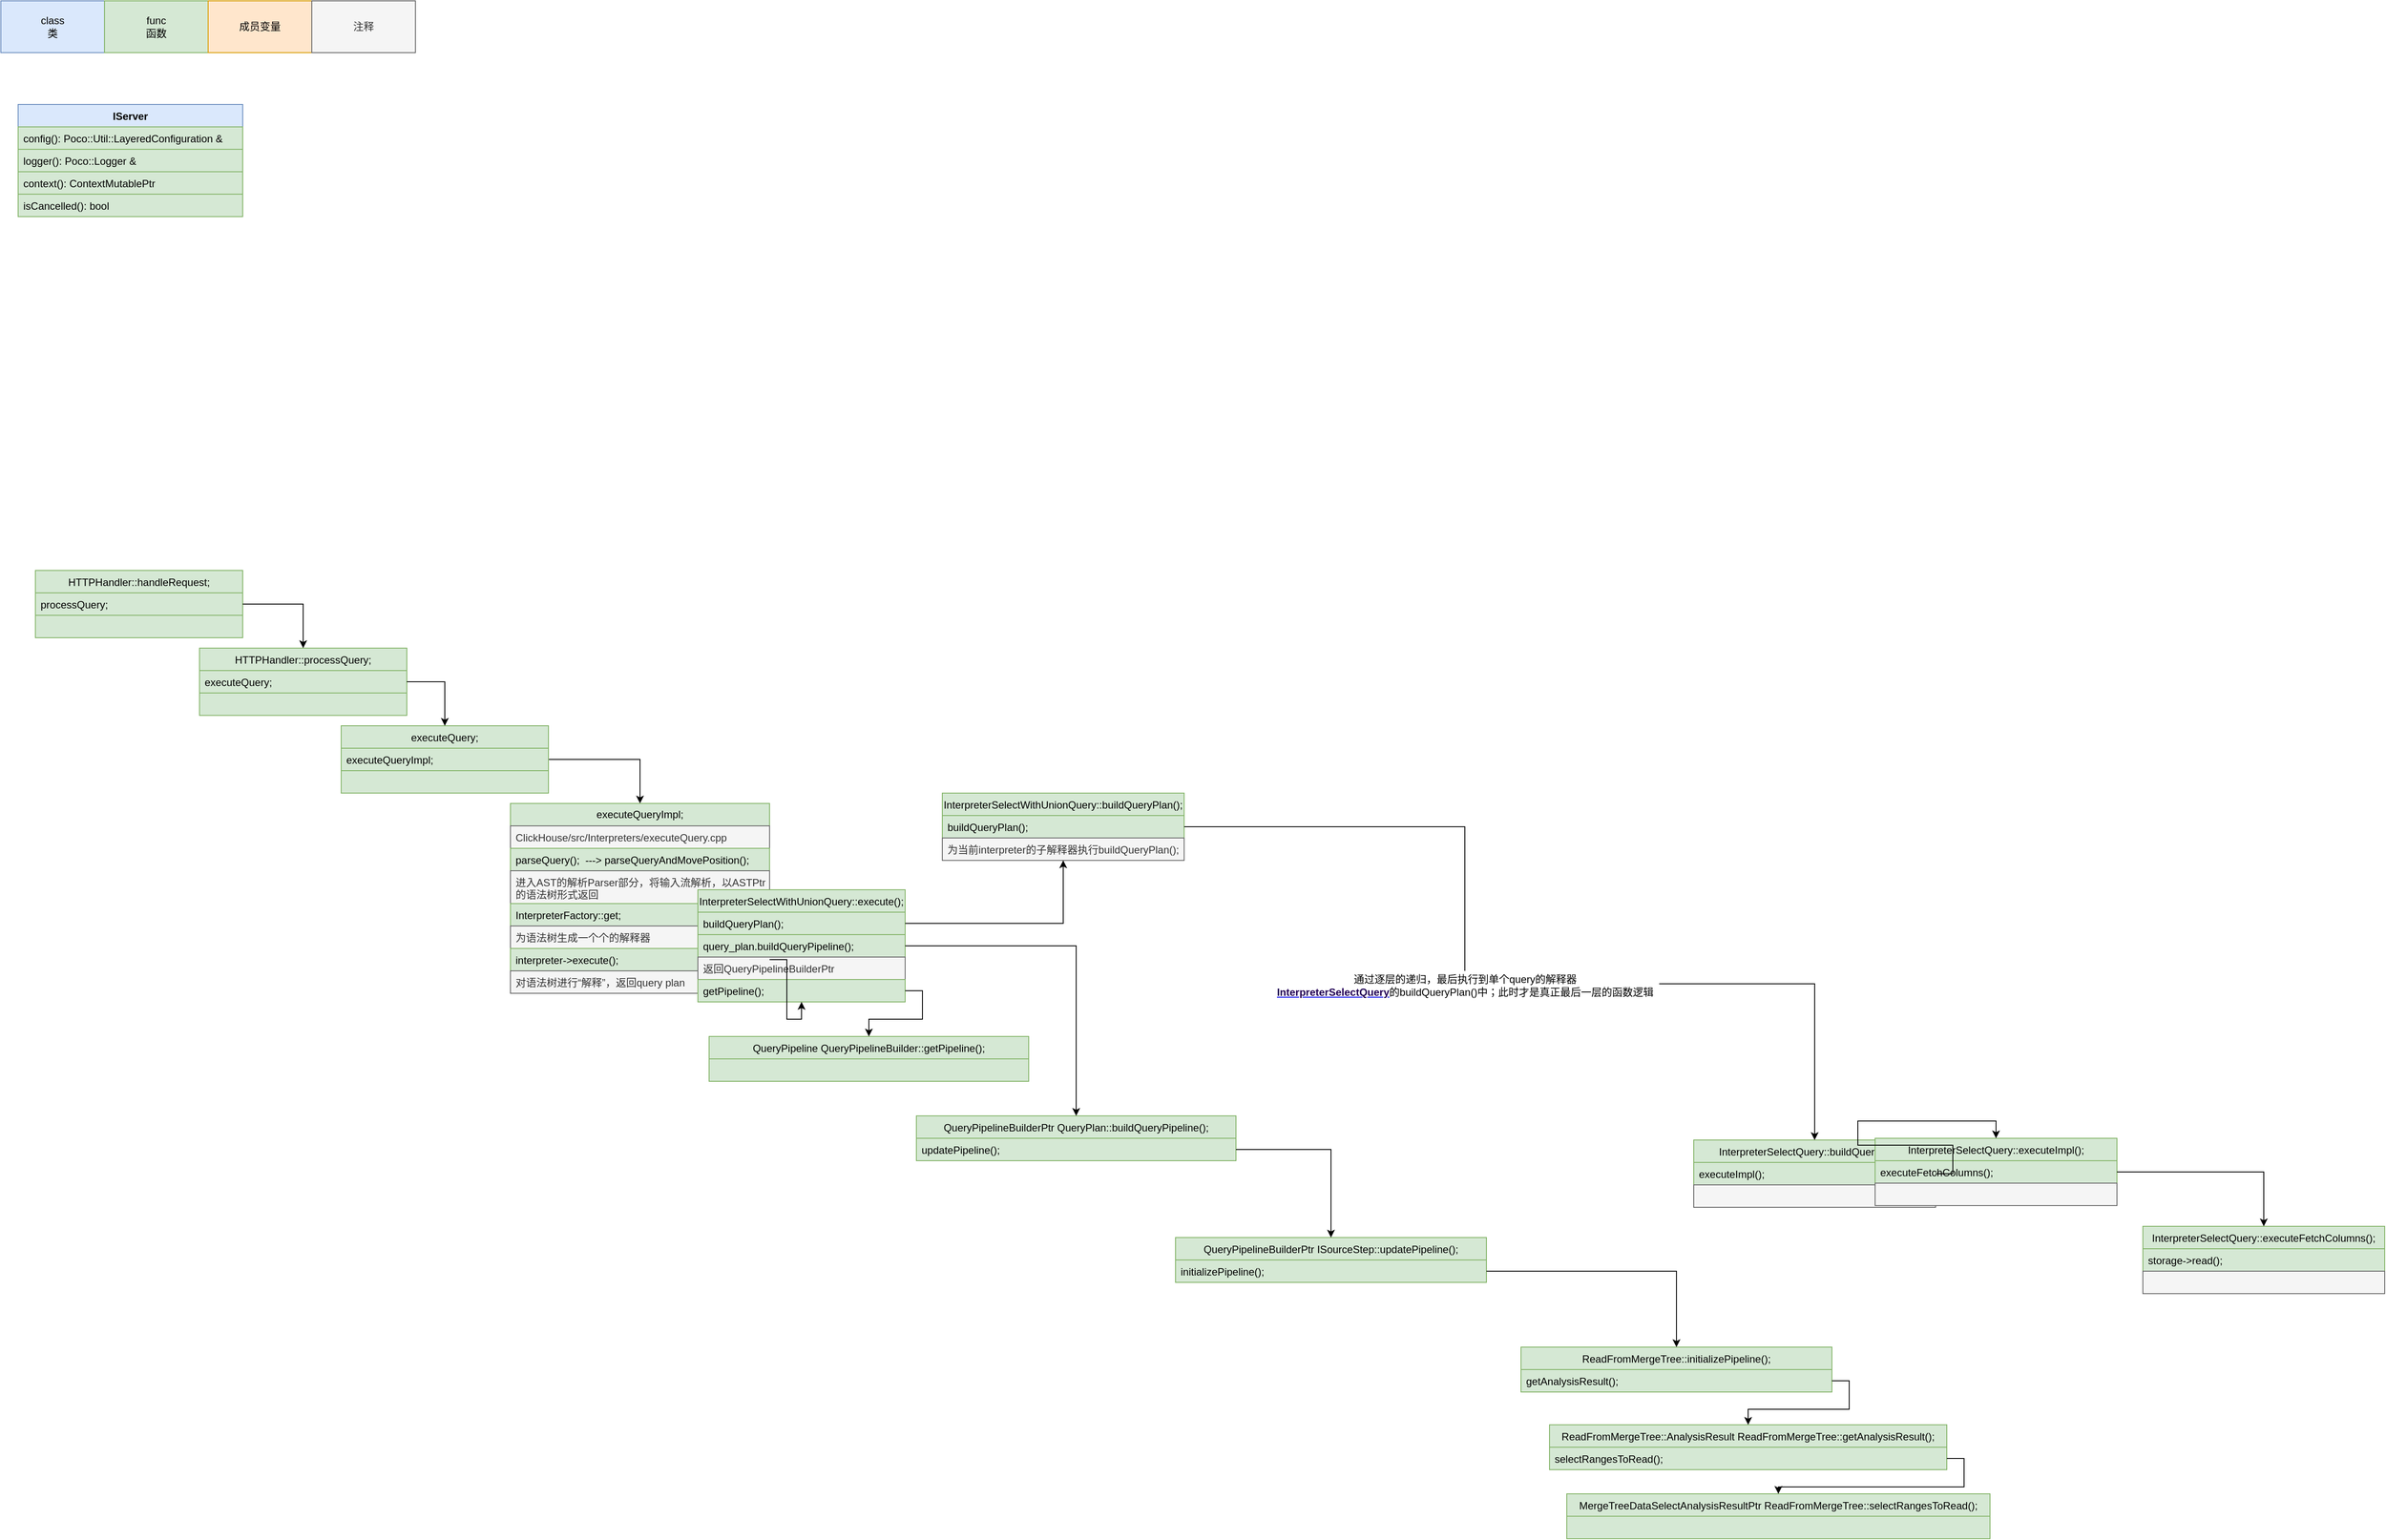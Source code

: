 <mxfile version="17.5.0" type="github">
  <diagram id="vCki3dOkEp2F7D4lTSnL" name="Page-1">
    <mxGraphModel dx="489" dy="446" grid="1" gridSize="10" guides="1" tooltips="1" connect="1" arrows="1" fold="1" page="1" pageScale="1" pageWidth="827" pageHeight="1169" math="0" shadow="0">
      <root>
        <mxCell id="0" />
        <mxCell id="1" parent="0" />
        <mxCell id="8Q8Z8_BPeuD27RYTu2Bx-2" value="class&lt;br&gt;类" style="rounded=0;whiteSpace=wrap;html=1;fillColor=#dae8fc;strokeColor=#6c8ebf;" parent="1" vertex="1">
          <mxGeometry x="20" y="20" width="120" height="60" as="geometry" />
        </mxCell>
        <mxCell id="8Q8Z8_BPeuD27RYTu2Bx-3" value="func&lt;br&gt;函数" style="rounded=0;whiteSpace=wrap;html=1;fillColor=#d5e8d4;strokeColor=#82b366;" parent="1" vertex="1">
          <mxGeometry x="140" y="20" width="120" height="60" as="geometry" />
        </mxCell>
        <mxCell id="8Q8Z8_BPeuD27RYTu2Bx-4" value="成员变量" style="rounded=0;whiteSpace=wrap;html=1;fillColor=#ffe6cc;strokeColor=#d79b00;" parent="1" vertex="1">
          <mxGeometry x="260" y="20" width="120" height="60" as="geometry" />
        </mxCell>
        <mxCell id="8Q8Z8_BPeuD27RYTu2Bx-6" value="IServer" style="swimlane;fontStyle=1;align=center;verticalAlign=top;childLayout=stackLayout;horizontal=1;startSize=26;horizontalStack=0;resizeParent=1;resizeParentMax=0;resizeLast=0;collapsible=1;marginBottom=0;fillColor=#dae8fc;strokeColor=#6c8ebf;" parent="1" vertex="1">
          <mxGeometry x="40" y="140" width="260" height="130" as="geometry">
            <mxRectangle x="30" y="170" width="70" height="26" as="alternateBounds" />
          </mxGeometry>
        </mxCell>
        <mxCell id="8Q8Z8_BPeuD27RYTu2Bx-7" value="config(): Poco::Util::LayeredConfiguration &amp;" style="text;strokeColor=#82b366;fillColor=#d5e8d4;align=left;verticalAlign=top;spacingLeft=4;spacingRight=4;overflow=hidden;rotatable=0;points=[[0,0.5],[1,0.5]];portConstraint=eastwest;" parent="8Q8Z8_BPeuD27RYTu2Bx-6" vertex="1">
          <mxGeometry y="26" width="260" height="26" as="geometry" />
        </mxCell>
        <mxCell id="8Q8Z8_BPeuD27RYTu2Bx-9" value="logger(): Poco::Logger &amp;" style="text;strokeColor=#82b366;fillColor=#d5e8d4;align=left;verticalAlign=top;spacingLeft=4;spacingRight=4;overflow=hidden;rotatable=0;points=[[0,0.5],[1,0.5]];portConstraint=eastwest;" parent="8Q8Z8_BPeuD27RYTu2Bx-6" vertex="1">
          <mxGeometry y="52" width="260" height="26" as="geometry" />
        </mxCell>
        <mxCell id="8Q8Z8_BPeuD27RYTu2Bx-19" value="context(): ContextMutablePtr&#xa;" style="text;strokeColor=#82b366;fillColor=#d5e8d4;align=left;verticalAlign=top;spacingLeft=4;spacingRight=4;overflow=hidden;rotatable=0;points=[[0,0.5],[1,0.5]];portConstraint=eastwest;" parent="8Q8Z8_BPeuD27RYTu2Bx-6" vertex="1">
          <mxGeometry y="78" width="260" height="26" as="geometry" />
        </mxCell>
        <mxCell id="8Q8Z8_BPeuD27RYTu2Bx-25" value="isCancelled(): bool" style="text;strokeColor=#82b366;fillColor=#d5e8d4;align=left;verticalAlign=top;spacingLeft=4;spacingRight=4;overflow=hidden;rotatable=0;points=[[0,0.5],[1,0.5]];portConstraint=eastwest;" parent="8Q8Z8_BPeuD27RYTu2Bx-6" vertex="1">
          <mxGeometry y="104" width="260" height="26" as="geometry" />
        </mxCell>
        <mxCell id="mzuSB-t-ZsfAMugbphQK-1" value="注释" style="rounded=0;whiteSpace=wrap;html=1;fillColor=#f5f5f5;fontColor=#333333;strokeColor=#666666;" vertex="1" parent="1">
          <mxGeometry x="380" y="20" width="120" height="60" as="geometry" />
        </mxCell>
        <mxCell id="mzuSB-t-ZsfAMugbphQK-2" value="HTTPHandler::handleRequest;" style="swimlane;fontStyle=0;childLayout=stackLayout;horizontal=1;startSize=26;fillColor=#d5e8d4;horizontalStack=0;resizeParent=1;resizeParentMax=0;resizeLast=0;collapsible=1;marginBottom=0;strokeColor=#82b366;" vertex="1" parent="1">
          <mxGeometry x="60" y="680" width="240" height="78" as="geometry" />
        </mxCell>
        <mxCell id="mzuSB-t-ZsfAMugbphQK-3" value="processQuery;" style="text;strokeColor=#82b366;fillColor=#d5e8d4;align=left;verticalAlign=top;spacingLeft=4;spacingRight=4;overflow=hidden;rotatable=0;points=[[0,0.5],[1,0.5]];portConstraint=eastwest;" vertex="1" parent="mzuSB-t-ZsfAMugbphQK-2">
          <mxGeometry y="26" width="240" height="26" as="geometry" />
        </mxCell>
        <mxCell id="mzuSB-t-ZsfAMugbphQK-4" value="" style="text;strokeColor=#82b366;fillColor=#d5e8d4;align=left;verticalAlign=top;spacingLeft=4;spacingRight=4;overflow=hidden;rotatable=0;points=[[0,0.5],[1,0.5]];portConstraint=eastwest;" vertex="1" parent="mzuSB-t-ZsfAMugbphQK-2">
          <mxGeometry y="52" width="240" height="26" as="geometry" />
        </mxCell>
        <mxCell id="mzuSB-t-ZsfAMugbphQK-5" value="HTTPHandler::processQuery;" style="swimlane;fontStyle=0;childLayout=stackLayout;horizontal=1;startSize=26;fillColor=#d5e8d4;horizontalStack=0;resizeParent=1;resizeParentMax=0;resizeLast=0;collapsible=1;marginBottom=0;strokeColor=#82b366;" vertex="1" parent="1">
          <mxGeometry x="250" y="770" width="240" height="78" as="geometry" />
        </mxCell>
        <mxCell id="mzuSB-t-ZsfAMugbphQK-6" value="executeQuery;" style="text;strokeColor=#82b366;fillColor=#d5e8d4;align=left;verticalAlign=top;spacingLeft=4;spacingRight=4;overflow=hidden;rotatable=0;points=[[0,0.5],[1,0.5]];portConstraint=eastwest;" vertex="1" parent="mzuSB-t-ZsfAMugbphQK-5">
          <mxGeometry y="26" width="240" height="26" as="geometry" />
        </mxCell>
        <mxCell id="mzuSB-t-ZsfAMugbphQK-7" value="" style="text;strokeColor=#82b366;fillColor=#d5e8d4;align=left;verticalAlign=top;spacingLeft=4;spacingRight=4;overflow=hidden;rotatable=0;points=[[0,0.5],[1,0.5]];portConstraint=eastwest;" vertex="1" parent="mzuSB-t-ZsfAMugbphQK-5">
          <mxGeometry y="52" width="240" height="26" as="geometry" />
        </mxCell>
        <mxCell id="mzuSB-t-ZsfAMugbphQK-8" style="edgeStyle=orthogonalEdgeStyle;rounded=0;orthogonalLoop=1;jettySize=auto;html=1;exitX=1;exitY=0.5;exitDx=0;exitDy=0;entryX=0.5;entryY=0;entryDx=0;entryDy=0;" edge="1" parent="1" source="mzuSB-t-ZsfAMugbphQK-3" target="mzuSB-t-ZsfAMugbphQK-5">
          <mxGeometry relative="1" as="geometry" />
        </mxCell>
        <mxCell id="mzuSB-t-ZsfAMugbphQK-16" style="edgeStyle=orthogonalEdgeStyle;rounded=0;orthogonalLoop=1;jettySize=auto;html=1;exitX=1;exitY=0.5;exitDx=0;exitDy=0;entryX=0.5;entryY=0;entryDx=0;entryDy=0;" edge="1" parent="1" source="mzuSB-t-ZsfAMugbphQK-9" target="mzuSB-t-ZsfAMugbphQK-13">
          <mxGeometry relative="1" as="geometry" />
        </mxCell>
        <mxCell id="mzuSB-t-ZsfAMugbphQK-9" value="executeQuery;" style="swimlane;fontStyle=0;childLayout=stackLayout;horizontal=1;startSize=26;fillColor=#d5e8d4;horizontalStack=0;resizeParent=1;resizeParentMax=0;resizeLast=0;collapsible=1;marginBottom=0;strokeColor=#82b366;" vertex="1" parent="1">
          <mxGeometry x="414" y="860" width="240" height="78" as="geometry" />
        </mxCell>
        <mxCell id="mzuSB-t-ZsfAMugbphQK-10" value="executeQueryImpl;" style="text;strokeColor=#82b366;fillColor=#d5e8d4;align=left;verticalAlign=top;spacingLeft=4;spacingRight=4;overflow=hidden;rotatable=0;points=[[0,0.5],[1,0.5]];portConstraint=eastwest;" vertex="1" parent="mzuSB-t-ZsfAMugbphQK-9">
          <mxGeometry y="26" width="240" height="26" as="geometry" />
        </mxCell>
        <mxCell id="mzuSB-t-ZsfAMugbphQK-11" value="" style="text;strokeColor=#82b366;fillColor=#d5e8d4;align=left;verticalAlign=top;spacingLeft=4;spacingRight=4;overflow=hidden;rotatable=0;points=[[0,0.5],[1,0.5]];portConstraint=eastwest;" vertex="1" parent="mzuSB-t-ZsfAMugbphQK-9">
          <mxGeometry y="52" width="240" height="26" as="geometry" />
        </mxCell>
        <mxCell id="mzuSB-t-ZsfAMugbphQK-12" style="edgeStyle=orthogonalEdgeStyle;rounded=0;orthogonalLoop=1;jettySize=auto;html=1;exitX=1;exitY=0.5;exitDx=0;exitDy=0;" edge="1" parent="1" source="mzuSB-t-ZsfAMugbphQK-6" target="mzuSB-t-ZsfAMugbphQK-9">
          <mxGeometry relative="1" as="geometry" />
        </mxCell>
        <mxCell id="mzuSB-t-ZsfAMugbphQK-13" value="executeQueryImpl;" style="swimlane;fontStyle=0;childLayout=stackLayout;horizontal=1;startSize=26;fillColor=#d5e8d4;horizontalStack=0;resizeParent=1;resizeParentMax=0;resizeLast=0;collapsible=1;marginBottom=0;strokeColor=#82b366;whiteSpace=wrap;" vertex="1" parent="1">
          <mxGeometry x="610" y="950" width="300" height="220" as="geometry" />
        </mxCell>
        <mxCell id="mzuSB-t-ZsfAMugbphQK-40" value="ClickHouse/src/Interpreters/executeQuery.cpp" style="text;strokeColor=#666666;fillColor=#f5f5f5;align=left;verticalAlign=top;spacingLeft=4;spacingRight=4;overflow=hidden;rotatable=0;points=[[0,0.5],[1,0.5]];portConstraint=eastwest;fontColor=#333333;" vertex="1" parent="mzuSB-t-ZsfAMugbphQK-13">
          <mxGeometry y="26" width="300" height="26" as="geometry" />
        </mxCell>
        <mxCell id="mzuSB-t-ZsfAMugbphQK-33" value="parseQuery();  ---&gt; parseQueryAndMovePosition();" style="text;strokeColor=#82b366;fillColor=#d5e8d4;align=left;verticalAlign=top;spacingLeft=4;spacingRight=4;overflow=hidden;rotatable=0;points=[[0,0.5],[1,0.5]];portConstraint=eastwest;" vertex="1" parent="mzuSB-t-ZsfAMugbphQK-13">
          <mxGeometry y="52" width="300" height="26" as="geometry" />
        </mxCell>
        <mxCell id="mzuSB-t-ZsfAMugbphQK-37" value="进入AST的解析Parser部分，将输入流解析，以ASTPtr的语法树形式返回" style="text;strokeColor=#666666;fillColor=#f5f5f5;align=left;verticalAlign=top;spacingLeft=4;spacingRight=4;overflow=hidden;rotatable=0;points=[[0,0.5],[1,0.5]];portConstraint=eastwest;fontColor=#333333;whiteSpace=wrap;" vertex="1" parent="mzuSB-t-ZsfAMugbphQK-13">
          <mxGeometry y="78" width="300" height="38" as="geometry" />
        </mxCell>
        <mxCell id="mzuSB-t-ZsfAMugbphQK-14" value="InterpreterFactory::get;" style="text;strokeColor=#82b366;fillColor=#d5e8d4;align=left;verticalAlign=top;spacingLeft=4;spacingRight=4;overflow=hidden;rotatable=0;points=[[0,0.5],[1,0.5]];portConstraint=eastwest;" vertex="1" parent="mzuSB-t-ZsfAMugbphQK-13">
          <mxGeometry y="116" width="300" height="26" as="geometry" />
        </mxCell>
        <mxCell id="mzuSB-t-ZsfAMugbphQK-38" value="为语法树生成一个个的解释器" style="text;strokeColor=#666666;fillColor=#f5f5f5;align=left;verticalAlign=top;spacingLeft=4;spacingRight=4;overflow=hidden;rotatable=0;points=[[0,0.5],[1,0.5]];portConstraint=eastwest;fontColor=#333333;" vertex="1" parent="mzuSB-t-ZsfAMugbphQK-13">
          <mxGeometry y="142" width="300" height="26" as="geometry" />
        </mxCell>
        <mxCell id="mzuSB-t-ZsfAMugbphQK-15" value="interpreter-&gt;execute();" style="text;strokeColor=#82b366;fillColor=#d5e8d4;align=left;verticalAlign=top;spacingLeft=4;spacingRight=4;overflow=hidden;rotatable=0;points=[[0,0.5],[1,0.5]];portConstraint=eastwest;" vertex="1" parent="mzuSB-t-ZsfAMugbphQK-13">
          <mxGeometry y="168" width="300" height="26" as="geometry" />
        </mxCell>
        <mxCell id="mzuSB-t-ZsfAMugbphQK-39" value="对语法树进行“解释”，返回query plan" style="text;strokeColor=#666666;fillColor=#f5f5f5;align=left;verticalAlign=top;spacingLeft=4;spacingRight=4;overflow=hidden;rotatable=0;points=[[0,0.5],[1,0.5]];portConstraint=eastwest;fontColor=#333333;" vertex="1" parent="mzuSB-t-ZsfAMugbphQK-13">
          <mxGeometry y="194" width="300" height="26" as="geometry" />
        </mxCell>
        <mxCell id="mzuSB-t-ZsfAMugbphQK-17" value="InterpreterSelectWithUnionQuery::execute();" style="swimlane;fontStyle=0;childLayout=stackLayout;horizontal=1;startSize=26;fillColor=#d5e8d4;horizontalStack=0;resizeParent=1;resizeParentMax=0;resizeLast=0;collapsible=1;marginBottom=0;strokeColor=#82b366;" vertex="1" parent="1">
          <mxGeometry x="827" y="1050" width="240" height="130" as="geometry" />
        </mxCell>
        <mxCell id="mzuSB-t-ZsfAMugbphQK-18" value="buildQueryPlan();" style="text;strokeColor=#82b366;fillColor=#d5e8d4;align=left;verticalAlign=top;spacingLeft=4;spacingRight=4;overflow=hidden;rotatable=0;points=[[0,0.5],[1,0.5]];portConstraint=eastwest;" vertex="1" parent="mzuSB-t-ZsfAMugbphQK-17">
          <mxGeometry y="26" width="240" height="26" as="geometry" />
        </mxCell>
        <mxCell id="mzuSB-t-ZsfAMugbphQK-19" value="query_plan.buildQueryPipeline();" style="text;strokeColor=#82b366;fillColor=#d5e8d4;align=left;verticalAlign=top;spacingLeft=4;spacingRight=4;overflow=hidden;rotatable=0;points=[[0,0.5],[1,0.5]];portConstraint=eastwest;" vertex="1" parent="mzuSB-t-ZsfAMugbphQK-17">
          <mxGeometry y="52" width="240" height="26" as="geometry" />
        </mxCell>
        <mxCell id="MUGUbLn9Fx5GaKT6HMRE-9" value="返回QueryPipelineBuilderPtr" style="text;strokeColor=#666666;fillColor=#f5f5f5;align=left;verticalAlign=top;spacingLeft=4;spacingRight=4;overflow=hidden;rotatable=0;points=[[0,0.5],[1,0.5]];portConstraint=eastwest;fontColor=#333333;" vertex="1" parent="mzuSB-t-ZsfAMugbphQK-17">
          <mxGeometry y="78" width="240" height="26" as="geometry" />
        </mxCell>
        <mxCell id="MUGUbLn9Fx5GaKT6HMRE-29" value="getPipeline();" style="text;strokeColor=#82b366;fillColor=#d5e8d4;align=left;verticalAlign=top;spacingLeft=4;spacingRight=4;overflow=hidden;rotatable=0;points=[[0,0.5],[1,0.5]];portConstraint=eastwest;" vertex="1" parent="mzuSB-t-ZsfAMugbphQK-17">
          <mxGeometry y="104" width="240" height="26" as="geometry" />
        </mxCell>
        <mxCell id="mzuSB-t-ZsfAMugbphQK-20" style="edgeStyle=orthogonalEdgeStyle;rounded=0;orthogonalLoop=1;jettySize=auto;html=1;exitX=1;exitY=0.5;exitDx=0;exitDy=0;" edge="1" parent="1" source="mzuSB-t-ZsfAMugbphQK-15" target="mzuSB-t-ZsfAMugbphQK-17">
          <mxGeometry relative="1" as="geometry" />
        </mxCell>
        <mxCell id="mzuSB-t-ZsfAMugbphQK-21" value="InterpreterSelectWithUnionQuery::buildQueryPlan();" style="swimlane;fontStyle=0;childLayout=stackLayout;horizontal=1;startSize=26;fillColor=#d5e8d4;horizontalStack=0;resizeParent=1;resizeParentMax=0;resizeLast=0;collapsible=1;marginBottom=0;strokeColor=#82b366;" vertex="1" parent="1">
          <mxGeometry x="1110" y="938" width="280" height="78" as="geometry" />
        </mxCell>
        <mxCell id="mzuSB-t-ZsfAMugbphQK-22" value="buildQueryPlan();" style="text;strokeColor=#82b366;fillColor=#d5e8d4;align=left;verticalAlign=top;spacingLeft=4;spacingRight=4;overflow=hidden;rotatable=0;points=[[0,0.5],[1,0.5]];portConstraint=eastwest;" vertex="1" parent="mzuSB-t-ZsfAMugbphQK-21">
          <mxGeometry y="26" width="280" height="26" as="geometry" />
        </mxCell>
        <mxCell id="mzuSB-t-ZsfAMugbphQK-25" value="为当前interpreter的子解释器执行buildQueryPlan();" style="text;strokeColor=#666666;fillColor=#f5f5f5;align=left;verticalAlign=top;spacingLeft=4;spacingRight=4;overflow=hidden;rotatable=0;points=[[0,0.5],[1,0.5]];portConstraint=eastwest;fontColor=#333333;" vertex="1" parent="mzuSB-t-ZsfAMugbphQK-21">
          <mxGeometry y="52" width="280" height="26" as="geometry" />
        </mxCell>
        <mxCell id="mzuSB-t-ZsfAMugbphQK-24" style="edgeStyle=orthogonalEdgeStyle;rounded=0;orthogonalLoop=1;jettySize=auto;html=1;exitX=1;exitY=0.5;exitDx=0;exitDy=0;" edge="1" parent="1" source="mzuSB-t-ZsfAMugbphQK-18" target="mzuSB-t-ZsfAMugbphQK-21">
          <mxGeometry relative="1" as="geometry" />
        </mxCell>
        <mxCell id="mzuSB-t-ZsfAMugbphQK-26" value="InterpreterSelectQuery::buildQueryPlan();" style="swimlane;fontStyle=0;childLayout=stackLayout;horizontal=1;startSize=26;fillColor=#d5e8d4;horizontalStack=0;resizeParent=1;resizeParentMax=0;resizeLast=0;collapsible=1;marginBottom=0;strokeColor=#82b366;" vertex="1" parent="1">
          <mxGeometry x="1980" y="1340" width="280" height="78" as="geometry" />
        </mxCell>
        <mxCell id="mzuSB-t-ZsfAMugbphQK-27" value="executeImpl();" style="text;strokeColor=#82b366;fillColor=#d5e8d4;align=left;verticalAlign=top;spacingLeft=4;spacingRight=4;overflow=hidden;rotatable=0;points=[[0,0.5],[1,0.5]];portConstraint=eastwest;" vertex="1" parent="mzuSB-t-ZsfAMugbphQK-26">
          <mxGeometry y="26" width="280" height="26" as="geometry" />
        </mxCell>
        <mxCell id="mzuSB-t-ZsfAMugbphQK-28" value="" style="text;strokeColor=#666666;fillColor=#f5f5f5;align=left;verticalAlign=top;spacingLeft=4;spacingRight=4;overflow=hidden;rotatable=0;points=[[0,0.5],[1,0.5]];portConstraint=eastwest;fontColor=#333333;" vertex="1" parent="mzuSB-t-ZsfAMugbphQK-26">
          <mxGeometry y="52" width="280" height="26" as="geometry" />
        </mxCell>
        <mxCell id="mzuSB-t-ZsfAMugbphQK-29" style="edgeStyle=orthogonalEdgeStyle;rounded=0;orthogonalLoop=1;jettySize=auto;html=1;exitX=1;exitY=0.5;exitDx=0;exitDy=0;startArrow=none;" edge="1" parent="1" source="mzuSB-t-ZsfAMugbphQK-30" target="mzuSB-t-ZsfAMugbphQK-26">
          <mxGeometry relative="1" as="geometry" />
        </mxCell>
        <mxCell id="mzuSB-t-ZsfAMugbphQK-30" value="通过逐层的递归，最后执行到单个query的解释器&lt;span style=&quot;font-family: , &amp;#34;consolas&amp;#34; , &amp;#34;liberation mono&amp;#34; , &amp;#34;menlo&amp;#34; , monospace ; font-size: medium ; background-color: rgb(255 , 255 , 255)&quot;&gt; &lt;br&gt;&lt;/span&gt;&lt;a href=&quot;https://clickhouse.com/codebrowser/ClickHouse/src/Interpreters/InterpreterSelectQuery.cpp.html#_ZN2DB22InterpreterSelectQueryC1ERKNSt3__110shared_ptrINS_4IASTEEENS2_IKNS_7ContextEEERKNS_18SelectQueryOptionsERKNS1_6vectorINS1_12basic_stringIcNS1_13939948&quot; style=&quot;border: none ; font-family: , &amp;#34;consolas&amp;#34; , &amp;#34;liberation mono&amp;#34; , &amp;#34;menlo&amp;#34; , monospace&quot;&gt;&lt;dfn class=&quot;decl fn&quot; id=&quot;_ZN2DB22InterpreterSelectQueryC1ERKNSt3__110shared_ptrINS_4IASTEEENS2_IKNS_7ContextEEERKNS_18SelectQueryOptionsERKNS1_6vectorINS1_12basic_stringIcNS1_13939948&quot; style=&quot;font-style: normal ; color: rgb(34 , 0 , 85) ; font-weight: bold&quot;&gt;InterpreterSelectQuery&lt;/dfn&gt;&lt;/a&gt;的buildQueryPlan()中；此时才是真正最后一层的函数逻辑" style="text;html=1;align=center;verticalAlign=middle;resizable=0;points=[];autosize=1;strokeColor=none;fillColor=none;" vertex="1" parent="1">
          <mxGeometry x="1490" y="1144" width="450" height="30" as="geometry" />
        </mxCell>
        <mxCell id="mzuSB-t-ZsfAMugbphQK-31" value="" style="edgeStyle=orthogonalEdgeStyle;rounded=0;orthogonalLoop=1;jettySize=auto;html=1;exitX=1;exitY=0.5;exitDx=0;exitDy=0;endArrow=none;" edge="1" parent="1" source="mzuSB-t-ZsfAMugbphQK-22" target="mzuSB-t-ZsfAMugbphQK-30">
          <mxGeometry relative="1" as="geometry">
            <mxPoint x="1450" y="1159" as="sourcePoint" />
            <mxPoint x="1580" y="1160" as="targetPoint" />
          </mxGeometry>
        </mxCell>
        <mxCell id="MUGUbLn9Fx5GaKT6HMRE-1" value="InterpreterSelectQuery::executeImpl();" style="swimlane;fontStyle=0;childLayout=stackLayout;horizontal=1;startSize=26;fillColor=#d5e8d4;horizontalStack=0;resizeParent=1;resizeParentMax=0;resizeLast=0;collapsible=1;marginBottom=0;strokeColor=#82b366;" vertex="1" parent="1">
          <mxGeometry x="2190" y="1338" width="280" height="78" as="geometry" />
        </mxCell>
        <mxCell id="MUGUbLn9Fx5GaKT6HMRE-2" value="executeFetchColumns();" style="text;strokeColor=#82b366;fillColor=#d5e8d4;align=left;verticalAlign=top;spacingLeft=4;spacingRight=4;overflow=hidden;rotatable=0;points=[[0,0.5],[1,0.5]];portConstraint=eastwest;" vertex="1" parent="MUGUbLn9Fx5GaKT6HMRE-1">
          <mxGeometry y="26" width="280" height="26" as="geometry" />
        </mxCell>
        <mxCell id="MUGUbLn9Fx5GaKT6HMRE-3" value="" style="text;strokeColor=#666666;fillColor=#f5f5f5;align=left;verticalAlign=top;spacingLeft=4;spacingRight=4;overflow=hidden;rotatable=0;points=[[0,0.5],[1,0.5]];portConstraint=eastwest;fontColor=#333333;" vertex="1" parent="MUGUbLn9Fx5GaKT6HMRE-1">
          <mxGeometry y="52" width="280" height="26" as="geometry" />
        </mxCell>
        <mxCell id="MUGUbLn9Fx5GaKT6HMRE-4" style="edgeStyle=orthogonalEdgeStyle;rounded=0;orthogonalLoop=1;jettySize=auto;html=1;exitX=1;exitY=0.5;exitDx=0;exitDy=0;entryX=0.5;entryY=0;entryDx=0;entryDy=0;" edge="1" parent="1" source="mzuSB-t-ZsfAMugbphQK-27" target="MUGUbLn9Fx5GaKT6HMRE-1">
          <mxGeometry relative="1" as="geometry" />
        </mxCell>
        <mxCell id="MUGUbLn9Fx5GaKT6HMRE-5" value="InterpreterSelectQuery::executeFetchColumns();" style="swimlane;fontStyle=0;childLayout=stackLayout;horizontal=1;startSize=26;fillColor=#d5e8d4;horizontalStack=0;resizeParent=1;resizeParentMax=0;resizeLast=0;collapsible=1;marginBottom=0;strokeColor=#82b366;" vertex="1" parent="1">
          <mxGeometry x="2500" y="1440" width="280" height="78" as="geometry" />
        </mxCell>
        <mxCell id="MUGUbLn9Fx5GaKT6HMRE-6" value="storage-&gt;read();" style="text;strokeColor=#82b366;fillColor=#d5e8d4;align=left;verticalAlign=top;spacingLeft=4;spacingRight=4;overflow=hidden;rotatable=0;points=[[0,0.5],[1,0.5]];portConstraint=eastwest;" vertex="1" parent="MUGUbLn9Fx5GaKT6HMRE-5">
          <mxGeometry y="26" width="280" height="26" as="geometry" />
        </mxCell>
        <mxCell id="MUGUbLn9Fx5GaKT6HMRE-7" value="" style="text;strokeColor=#666666;fillColor=#f5f5f5;align=left;verticalAlign=top;spacingLeft=4;spacingRight=4;overflow=hidden;rotatable=0;points=[[0,0.5],[1,0.5]];portConstraint=eastwest;fontColor=#333333;" vertex="1" parent="MUGUbLn9Fx5GaKT6HMRE-5">
          <mxGeometry y="52" width="280" height="26" as="geometry" />
        </mxCell>
        <mxCell id="MUGUbLn9Fx5GaKT6HMRE-8" style="edgeStyle=orthogonalEdgeStyle;rounded=0;orthogonalLoop=1;jettySize=auto;html=1;exitX=1;exitY=0.5;exitDx=0;exitDy=0;" edge="1" parent="1" source="MUGUbLn9Fx5GaKT6HMRE-2" target="MUGUbLn9Fx5GaKT6HMRE-5">
          <mxGeometry relative="1" as="geometry" />
        </mxCell>
        <mxCell id="MUGUbLn9Fx5GaKT6HMRE-10" value="QueryPipelineBuilderPtr QueryPlan::buildQueryPipeline();" style="swimlane;fontStyle=0;childLayout=stackLayout;horizontal=1;startSize=26;fillColor=#d5e8d4;horizontalStack=0;resizeParent=1;resizeParentMax=0;resizeLast=0;collapsible=1;marginBottom=0;strokeColor=#82b366;" vertex="1" parent="1">
          <mxGeometry x="1080" y="1312" width="370" height="52" as="geometry" />
        </mxCell>
        <mxCell id="MUGUbLn9Fx5GaKT6HMRE-11" value="updatePipeline();" style="text;strokeColor=#82b366;fillColor=#d5e8d4;align=left;verticalAlign=top;spacingLeft=4;spacingRight=4;overflow=hidden;rotatable=0;points=[[0,0.5],[1,0.5]];portConstraint=eastwest;" vertex="1" parent="MUGUbLn9Fx5GaKT6HMRE-10">
          <mxGeometry y="26" width="370" height="26" as="geometry" />
        </mxCell>
        <mxCell id="MUGUbLn9Fx5GaKT6HMRE-14" style="edgeStyle=orthogonalEdgeStyle;rounded=0;orthogonalLoop=1;jettySize=auto;html=1;exitX=1;exitY=0.5;exitDx=0;exitDy=0;entryX=0.5;entryY=0;entryDx=0;entryDy=0;" edge="1" parent="1" source="mzuSB-t-ZsfAMugbphQK-19" target="MUGUbLn9Fx5GaKT6HMRE-10">
          <mxGeometry relative="1" as="geometry" />
        </mxCell>
        <mxCell id="MUGUbLn9Fx5GaKT6HMRE-17" value="QueryPipelineBuilderPtr ISourceStep::updatePipeline();" style="swimlane;fontStyle=0;childLayout=stackLayout;horizontal=1;startSize=26;fillColor=#d5e8d4;horizontalStack=0;resizeParent=1;resizeParentMax=0;resizeLast=0;collapsible=1;marginBottom=0;strokeColor=#82b366;" vertex="1" parent="1">
          <mxGeometry x="1380" y="1453" width="360" height="52" as="geometry" />
        </mxCell>
        <mxCell id="MUGUbLn9Fx5GaKT6HMRE-18" value="initializePipeline();" style="text;strokeColor=#82b366;fillColor=#d5e8d4;align=left;verticalAlign=top;spacingLeft=4;spacingRight=4;overflow=hidden;rotatable=0;points=[[0,0.5],[1,0.5]];portConstraint=eastwest;" vertex="1" parent="MUGUbLn9Fx5GaKT6HMRE-17">
          <mxGeometry y="26" width="360" height="26" as="geometry" />
        </mxCell>
        <mxCell id="MUGUbLn9Fx5GaKT6HMRE-19" style="edgeStyle=orthogonalEdgeStyle;rounded=0;orthogonalLoop=1;jettySize=auto;html=1;exitX=1;exitY=0.5;exitDx=0;exitDy=0;" edge="1" parent="1" source="MUGUbLn9Fx5GaKT6HMRE-11" target="MUGUbLn9Fx5GaKT6HMRE-17">
          <mxGeometry relative="1" as="geometry" />
        </mxCell>
        <mxCell id="MUGUbLn9Fx5GaKT6HMRE-20" value="ReadFromMergeTree::initializePipeline();" style="swimlane;fontStyle=0;childLayout=stackLayout;horizontal=1;startSize=26;fillColor=#d5e8d4;horizontalStack=0;resizeParent=1;resizeParentMax=0;resizeLast=0;collapsible=1;marginBottom=0;strokeColor=#82b366;" vertex="1" parent="1">
          <mxGeometry x="1780" y="1580" width="360" height="52" as="geometry" />
        </mxCell>
        <mxCell id="MUGUbLn9Fx5GaKT6HMRE-21" value="getAnalysisResult();" style="text;strokeColor=#82b366;fillColor=#d5e8d4;align=left;verticalAlign=top;spacingLeft=4;spacingRight=4;overflow=hidden;rotatable=0;points=[[0,0.5],[1,0.5]];portConstraint=eastwest;" vertex="1" parent="MUGUbLn9Fx5GaKT6HMRE-20">
          <mxGeometry y="26" width="360" height="26" as="geometry" />
        </mxCell>
        <mxCell id="MUGUbLn9Fx5GaKT6HMRE-22" style="edgeStyle=orthogonalEdgeStyle;rounded=0;orthogonalLoop=1;jettySize=auto;html=1;exitX=1;exitY=0.5;exitDx=0;exitDy=0;" edge="1" parent="1" source="MUGUbLn9Fx5GaKT6HMRE-18" target="MUGUbLn9Fx5GaKT6HMRE-20">
          <mxGeometry relative="1" as="geometry" />
        </mxCell>
        <mxCell id="MUGUbLn9Fx5GaKT6HMRE-23" value="ReadFromMergeTree::AnalysisResult ReadFromMergeTree::getAnalysisResult();" style="swimlane;fontStyle=0;childLayout=stackLayout;horizontal=1;startSize=26;fillColor=#d5e8d4;horizontalStack=0;resizeParent=1;resizeParentMax=0;resizeLast=0;collapsible=1;marginBottom=0;strokeColor=#82b366;" vertex="1" parent="1">
          <mxGeometry x="1813" y="1670" width="460" height="52" as="geometry" />
        </mxCell>
        <mxCell id="MUGUbLn9Fx5GaKT6HMRE-24" value="selectRangesToRead();" style="text;strokeColor=#82b366;fillColor=#d5e8d4;align=left;verticalAlign=top;spacingLeft=4;spacingRight=4;overflow=hidden;rotatable=0;points=[[0,0.5],[1,0.5]];portConstraint=eastwest;" vertex="1" parent="MUGUbLn9Fx5GaKT6HMRE-23">
          <mxGeometry y="26" width="460" height="26" as="geometry" />
        </mxCell>
        <mxCell id="MUGUbLn9Fx5GaKT6HMRE-25" value="MergeTreeDataSelectAnalysisResultPtr ReadFromMergeTree::selectRangesToRead();" style="swimlane;fontStyle=0;childLayout=stackLayout;horizontal=1;startSize=26;fillColor=#d5e8d4;horizontalStack=0;resizeParent=1;resizeParentMax=0;resizeLast=0;collapsible=1;marginBottom=0;strokeColor=#82b366;" vertex="1" parent="1">
          <mxGeometry x="1833" y="1750" width="490" height="52" as="geometry" />
        </mxCell>
        <mxCell id="MUGUbLn9Fx5GaKT6HMRE-26" value="" style="text;strokeColor=#82b366;fillColor=#d5e8d4;align=left;verticalAlign=top;spacingLeft=4;spacingRight=4;overflow=hidden;rotatable=0;points=[[0,0.5],[1,0.5]];portConstraint=eastwest;" vertex="1" parent="MUGUbLn9Fx5GaKT6HMRE-25">
          <mxGeometry y="26" width="490" height="26" as="geometry" />
        </mxCell>
        <mxCell id="MUGUbLn9Fx5GaKT6HMRE-27" style="edgeStyle=orthogonalEdgeStyle;rounded=0;orthogonalLoop=1;jettySize=auto;html=1;exitX=1;exitY=0.5;exitDx=0;exitDy=0;" edge="1" parent="1" source="MUGUbLn9Fx5GaKT6HMRE-21" target="MUGUbLn9Fx5GaKT6HMRE-23">
          <mxGeometry relative="1" as="geometry" />
        </mxCell>
        <mxCell id="MUGUbLn9Fx5GaKT6HMRE-28" style="edgeStyle=orthogonalEdgeStyle;rounded=0;orthogonalLoop=1;jettySize=auto;html=1;exitX=1;exitY=0.5;exitDx=0;exitDy=0;" edge="1" parent="1" source="MUGUbLn9Fx5GaKT6HMRE-24" target="MUGUbLn9Fx5GaKT6HMRE-25">
          <mxGeometry relative="1" as="geometry" />
        </mxCell>
        <mxCell id="MUGUbLn9Fx5GaKT6HMRE-30" value="QueryPipeline QueryPipelineBuilder::getPipeline();" style="swimlane;fontStyle=0;childLayout=stackLayout;horizontal=1;startSize=26;fillColor=#d5e8d4;horizontalStack=0;resizeParent=1;resizeParentMax=0;resizeLast=0;collapsible=1;marginBottom=0;strokeColor=#82b366;" vertex="1" parent="1">
          <mxGeometry x="840" y="1220" width="370" height="52" as="geometry" />
        </mxCell>
        <mxCell id="MUGUbLn9Fx5GaKT6HMRE-31" value="" style="text;strokeColor=#82b366;fillColor=#d5e8d4;align=left;verticalAlign=top;spacingLeft=4;spacingRight=4;overflow=hidden;rotatable=0;points=[[0,0.5],[1,0.5]];portConstraint=eastwest;" vertex="1" parent="MUGUbLn9Fx5GaKT6HMRE-30">
          <mxGeometry y="26" width="370" height="26" as="geometry" />
        </mxCell>
        <mxCell id="MUGUbLn9Fx5GaKT6HMRE-32" style="edgeStyle=orthogonalEdgeStyle;rounded=0;orthogonalLoop=1;jettySize=auto;html=1;exitX=1;exitY=0.5;exitDx=0;exitDy=0;" edge="1" parent="1" source="MUGUbLn9Fx5GaKT6HMRE-29" target="MUGUbLn9Fx5GaKT6HMRE-30">
          <mxGeometry relative="1" as="geometry" />
        </mxCell>
      </root>
    </mxGraphModel>
  </diagram>
</mxfile>
